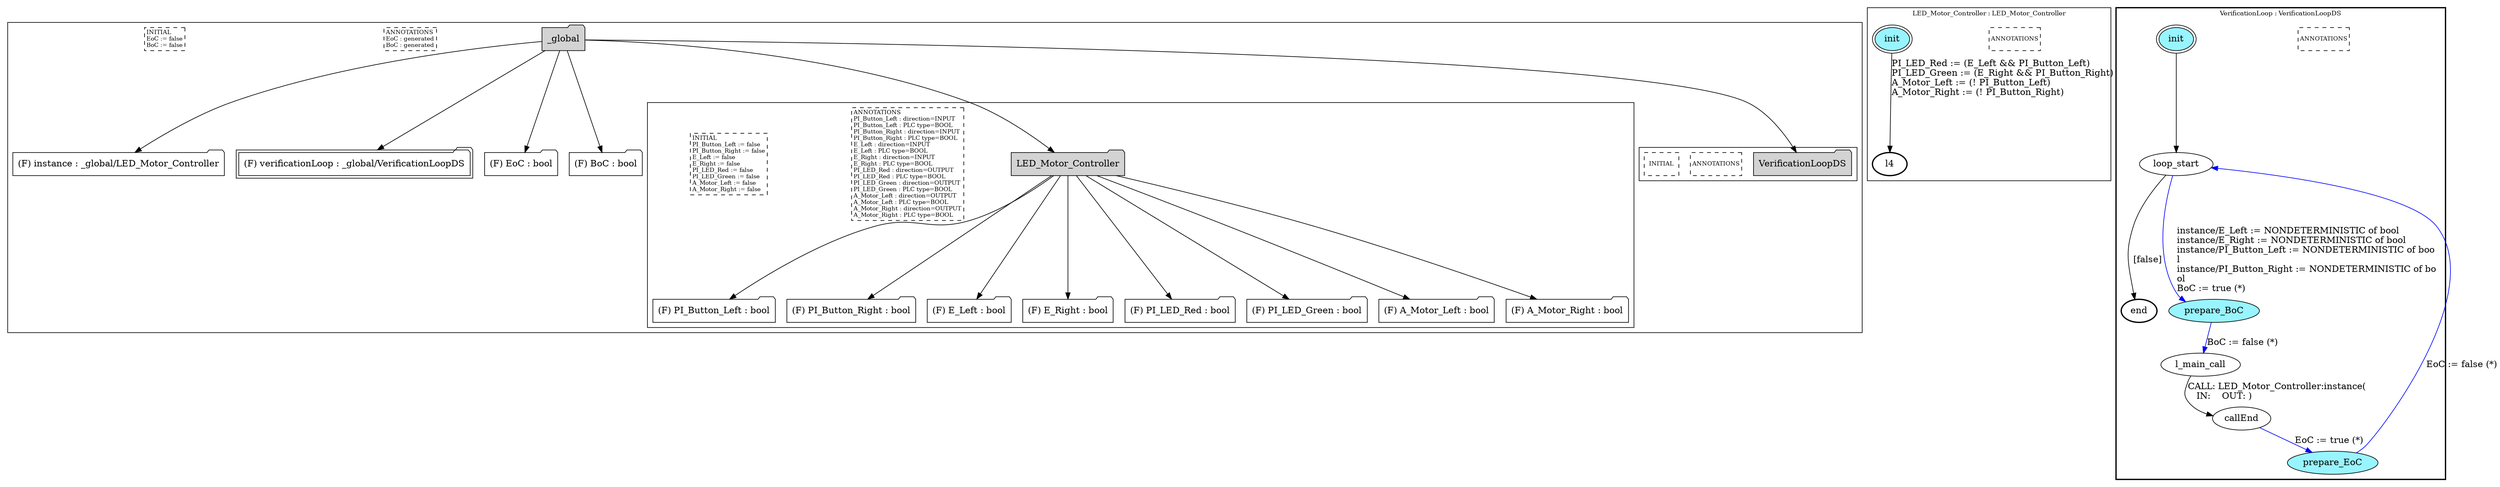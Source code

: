 digraph G {
	subgraph cluster__global1310147631 {
		node [shape="folder", style="filled"];
		//label="_global";
		_global1310147631 [label="_global"];
		_global1310147631 -> instance1495673488;
		instance1495673488 [label = "(F) instance : _global/LED_Motor_Controller", fillcolor="white" ];
		_global1310147631 -> verificationLoop1486748271;
		verificationLoop1486748271 [label = "(F) verificationLoop : _global/VerificationLoopDS", fillcolor="white" , peripheries=2];
		_global1310147631 -> EoC1891930552;
		EoC1891930552 [label = "(F) EoC : bool", fillcolor="white" ];
		_global1310147631 -> BoC1012975233;
		BoC1012975233 [label = "(F) BoC : bool", fillcolor="white" ];
		_global1310147631 -> LED_Motor_Controller1331441841;
		subgraph cluster_LED_Motor_Controller1331441841 {
			node [shape="folder", style="filled"];
			//label="LED_Motor_Controller";
			LED_Motor_Controller1331441841 [label="LED_Motor_Controller"];
			LED_Motor_Controller1331441841 -> PI_Button_Left1749250768;
			PI_Button_Left1749250768 [label = "(F) PI_Button_Left : bool", fillcolor="white" ];
			LED_Motor_Controller1331441841 -> PI_Button_Right489523270;
			PI_Button_Right489523270 [label = "(F) PI_Button_Right : bool", fillcolor="white" ];
			LED_Motor_Controller1331441841 -> E_Left1375633173;
			E_Left1375633173 [label = "(F) E_Left : bool", fillcolor="white" ];
			LED_Motor_Controller1331441841 -> E_Right1513945208;
			E_Right1513945208 [label = "(F) E_Right : bool", fillcolor="white" ];
			LED_Motor_Controller1331441841 -> PI_LED_Red1600249858;
			PI_LED_Red1600249858 [label = "(F) PI_LED_Red : bool", fillcolor="white" ];
			LED_Motor_Controller1331441841 -> PI_LED_Green1032689422;
			PI_LED_Green1032689422 [label = "(F) PI_LED_Green : bool", fillcolor="white" ];
			LED_Motor_Controller1331441841 -> A_Motor_Left1778375336;
			A_Motor_Left1778375336 [label = "(F) A_Motor_Left : bool", fillcolor="white" ];
			LED_Motor_Controller1331441841 -> A_Motor_Right114565630;
			A_Motor_Right114565630 [label = "(F) A_Motor_Right : bool", fillcolor="white" ];
			
			annotations_pseudonode_LED_Motor_Controller1331441841 [
				label="ANNOTATIONS\lPI_Button_Left : direction=INPUT\lPI_Button_Left : PLC type=BOOL\lPI_Button_Right : direction=INPUT\lPI_Button_Right : PLC type=BOOL\lE_Left : direction=INPUT\lE_Left : PLC type=BOOL\lE_Right : direction=INPUT\lE_Right : PLC type=BOOL\lPI_LED_Red : direction=OUTPUT\lPI_LED_Red : PLC type=BOOL\lPI_LED_Green : direction=OUTPUT\lPI_LED_Green : PLC type=BOOL\lA_Motor_Left : direction=OUTPUT\lA_Motor_Left : PLC type=BOOL\lA_Motor_Right : direction=OUTPUT\lA_Motor_Right : PLC type=BOOL\l",
				fontsize=9, margin="0.04,0.04", fillcolor="white", shape="rectangle", style="dashed"];
			initamt_pseudonode_LED_Motor_Controller1331441841 [
				label="INITIAL\lPI_Button_Left := false\lPI_Button_Right := false\lE_Left := false\lE_Right := false\lPI_LED_Red := false\lPI_LED_Green := false\lA_Motor_Left := false\lA_Motor_Right := false\l",
				fontsize=9, margin="0.04,0.04", fillcolor="lightyellow", shape="rectangle", style="dashed"];
		}
		_global1310147631 -> VerificationLoopDS731915467;
		subgraph cluster_VerificationLoopDS731915467 {
			node [shape="folder", style="filled"];
			//label="VerificationLoopDS";
			VerificationLoopDS731915467 [label="VerificationLoopDS"];
			
			annotations_pseudonode_VerificationLoopDS731915467 [
				label="ANNOTATIONS",
				fontsize=9, margin="0.04,0.04", fillcolor="white", shape="rectangle", style="dashed"];
			initamt_pseudonode_VerificationLoopDS731915467 [
				label="INITIAL",
				fontsize=9, margin="0.04,0.04", fillcolor="lightyellow", shape="rectangle", style="dashed"];
		}
		
		annotations_pseudonode__global1310147631 [
			label="ANNOTATIONS\lEoC : generated\lBoC : generated\l",
			fontsize=9, margin="0.04,0.04", fillcolor="white", shape="rectangle", style="dashed"];
		initamt_pseudonode__global1310147631 [
			label="INITIAL\lEoC := false\lBoC := false\l",
			fontsize=9, margin="0.04,0.04", fillcolor="lightyellow", shape="rectangle", style="dashed"];
	}
	subgraph clusterLED_Motor_Controller {
		node [style="filled"];
		color="black";
		fontsize=10;
		ranksep=0.4;
		
		label="LED_Motor_Controller : LED_Motor_Controller";
		
		annotations_pseudonode_LED_Motor_Controller [
			label="ANNOTATIONS",
			fontsize=9, margin="0.04,0.04", fillcolor="white", shape="rectangle", style="dashed"];
		
		init_LED_Motor_Controller [label="init", color="black", fillcolor="cadetblue1", peripheries=2, shape="ellipse"];
		l4_LED_Motor_Controller [label="l4", color="black", fillcolor="white", style=bold, shape="ellipse"];
		init_LED_Motor_Controller -> l4_LED_Motor_Controller [color="black", label="PI_LED_Red := (E_Left && PI_Button_Left)\lPI_LED_Green := (E_Right && PI_Button_Right)\lA_Motor_Left := (! PI_Button_Left)\lA_Motor_Right := (! PI_Button_Right)\l"];
	}
	subgraph clusterVerificationLoop {
		node [style="filled"];
		style=bold;
		color="black";
		fontsize=10;
		ranksep=0.4;
		
		label="VerificationLoop : VerificationLoopDS";
		
		annotations_pseudonode_VerificationLoop [
			label="ANNOTATIONS",
			fontsize=9, margin="0.04,0.04", fillcolor="white", shape="rectangle", style="dashed"];
		
		init_VerificationLoop [label="init", color="black", fillcolor="cadetblue1", peripheries=2, shape="ellipse"];
		end_VerificationLoop [label="end", color="black", fillcolor="cadetblue1", style=bold, shape="ellipse"];
		loop_start_VerificationLoop [label="loop_start", color="black", fillcolor="white", shape="ellipse"];
		prepare_BoC_VerificationLoop [label="prepare_BoC", color="black", fillcolor="cadetblue1", shape="ellipse"];
		l_main_call_VerificationLoop [label="l_main_call", color="black", fillcolor="white", shape="ellipse"];
		callEnd_VerificationLoop [label="callEnd", color="black", fillcolor="white", shape="ellipse"];
		prepare_EoC_VerificationLoop [label="prepare_EoC", color="black", fillcolor="cadetblue1", shape="ellipse"];
		init_VerificationLoop -> loop_start_VerificationLoop [color="black", label=""];
		loop_start_VerificationLoop -> prepare_BoC_VerificationLoop [color="blue", label="instance/E_Left := NONDETERMINISTIC of bool\linstance/E_Right := NONDETERMINISTIC of bool\linstance/PI_Button_Left := NONDETERMINISTIC of boo\ll\linstance/PI_Button_Right := NONDETERMINISTIC of bo\lol\lBoC := true (*)\l"];
		prepare_BoC_VerificationLoop -> l_main_call_VerificationLoop [color="blue", label="BoC := false (*)"];
		l_main_call_VerificationLoop -> callEnd_VerificationLoop [color="black", label="CALL: LED_Motor_Controller:instance(\l   IN:    OUT: )\l"];
		callEnd_VerificationLoop -> prepare_EoC_VerificationLoop [color="blue", label="EoC := true (*)"];
		prepare_EoC_VerificationLoop -> loop_start_VerificationLoop [color="blue", label="EoC := false (*)"];
		loop_start_VerificationLoop -> end_VerificationLoop [color="black", label="[false]"];
	}
}

